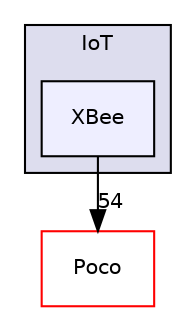 digraph "AppFrameWork/include/IoT/XBee" {
  compound=true
  node [ fontsize="10", fontname="Helvetica"];
  edge [ labelfontsize="10", labelfontname="Helvetica"];
  subgraph clusterdir_b3cd7bd63d954071f0f0f4c2b9f78ea6 {
    graph [ bgcolor="#ddddee", pencolor="black", label="IoT" fontname="Helvetica", fontsize="10", URL="dir_b3cd7bd63d954071f0f0f4c2b9f78ea6.html"]
  dir_7953be1bfb314c25c94dcaa3d67c7f94 [shape=box, label="XBee", style="filled", fillcolor="#eeeeff", pencolor="black", URL="dir_7953be1bfb314c25c94dcaa3d67c7f94.html"];
  }
  dir_59c12342eddca02fbd00a40f57d0211b [shape=box label="Poco" fillcolor="white" style="filled" color="red" URL="dir_59c12342eddca02fbd00a40f57d0211b.html"];
  dir_7953be1bfb314c25c94dcaa3d67c7f94->dir_59c12342eddca02fbd00a40f57d0211b [headlabel="54", labeldistance=1.5 headhref="dir_000024_000025.html"];
}
